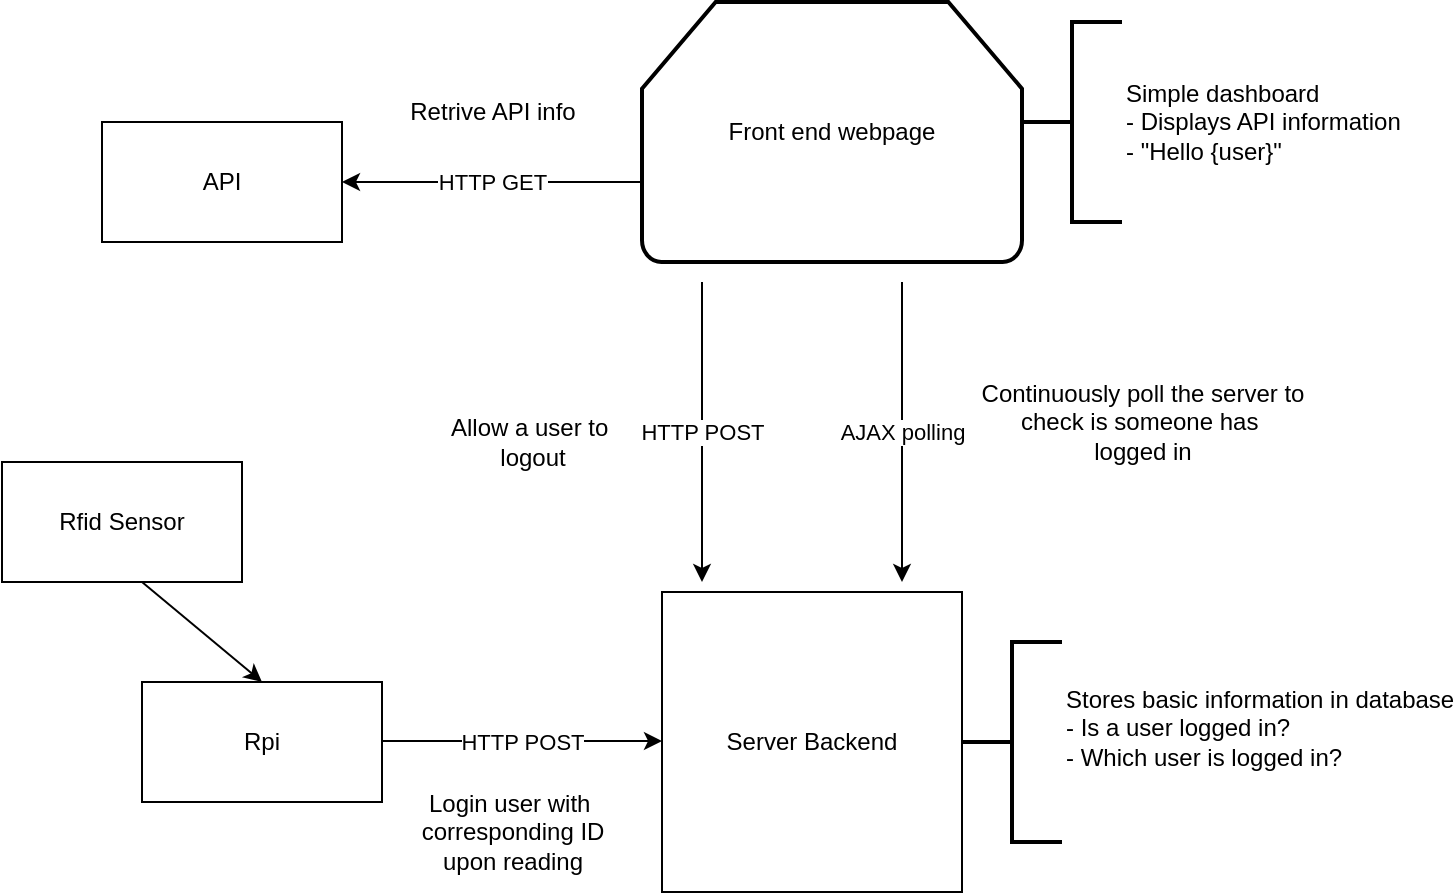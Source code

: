 <mxfile version="24.9.1">
  <diagram id="C5RBs43oDa-KdzZeNtuy" name="Page-1">
    <mxGraphModel dx="1283" dy="813" grid="1" gridSize="10" guides="1" tooltips="1" connect="1" arrows="1" fold="1" page="1" pageScale="1" pageWidth="827" pageHeight="1169" math="0" shadow="0">
      <root>
        <mxCell id="WIyWlLk6GJQsqaUBKTNV-0" />
        <mxCell id="WIyWlLk6GJQsqaUBKTNV-1" parent="WIyWlLk6GJQsqaUBKTNV-0" />
        <mxCell id="u4KE8Jvv8q2F0WXr2pOy-0" value="Rpi" style="rounded=0;whiteSpace=wrap;html=1;" vertex="1" parent="WIyWlLk6GJQsqaUBKTNV-1">
          <mxGeometry x="140" y="520" width="120" height="60" as="geometry" />
        </mxCell>
        <mxCell id="u4KE8Jvv8q2F0WXr2pOy-1" value="HTTP POST" style="endArrow=classic;html=1;rounded=0;" edge="1" parent="WIyWlLk6GJQsqaUBKTNV-1">
          <mxGeometry width="50" height="50" relative="1" as="geometry">
            <mxPoint x="260" y="549.5" as="sourcePoint" />
            <mxPoint x="400" y="549.5" as="targetPoint" />
          </mxGeometry>
        </mxCell>
        <mxCell id="u4KE8Jvv8q2F0WXr2pOy-3" value="Server Backend" style="whiteSpace=wrap;html=1;aspect=fixed;" vertex="1" parent="WIyWlLk6GJQsqaUBKTNV-1">
          <mxGeometry x="400" y="475" width="150" height="150" as="geometry" />
        </mxCell>
        <mxCell id="u4KE8Jvv8q2F0WXr2pOy-5" value="Rfid Sensor" style="rounded=0;whiteSpace=wrap;html=1;" vertex="1" parent="WIyWlLk6GJQsqaUBKTNV-1">
          <mxGeometry x="70" y="410" width="120" height="60" as="geometry" />
        </mxCell>
        <mxCell id="u4KE8Jvv8q2F0WXr2pOy-8" value="" style="endArrow=classic;html=1;rounded=0;entryX=0.5;entryY=0;entryDx=0;entryDy=0;" edge="1" parent="WIyWlLk6GJQsqaUBKTNV-1" target="u4KE8Jvv8q2F0WXr2pOy-0">
          <mxGeometry width="50" height="50" relative="1" as="geometry">
            <mxPoint x="140" y="470" as="sourcePoint" />
            <mxPoint x="150" y="580" as="targetPoint" />
          </mxGeometry>
        </mxCell>
        <mxCell id="u4KE8Jvv8q2F0WXr2pOy-9" value="Stores basic information in database&lt;div&gt;- Is a user logged in?&lt;/div&gt;&lt;div&gt;- Which user is logged in?&lt;/div&gt;&lt;div&gt;&lt;br&gt;&lt;/div&gt;" style="strokeWidth=2;html=1;shape=mxgraph.flowchart.annotation_2;align=left;labelPosition=right;pointerEvents=1;" vertex="1" parent="WIyWlLk6GJQsqaUBKTNV-1">
          <mxGeometry x="550" y="500" width="50" height="100" as="geometry" />
        </mxCell>
        <mxCell id="u4KE8Jvv8q2F0WXr2pOy-11" value="Front end webpage" style="strokeWidth=2;html=1;shape=mxgraph.flowchart.loop_limit;whiteSpace=wrap;" vertex="1" parent="WIyWlLk6GJQsqaUBKTNV-1">
          <mxGeometry x="390" y="180" width="190" height="130" as="geometry" />
        </mxCell>
        <mxCell id="u4KE8Jvv8q2F0WXr2pOy-12" value="API" style="rounded=0;whiteSpace=wrap;html=1;" vertex="1" parent="WIyWlLk6GJQsqaUBKTNV-1">
          <mxGeometry x="120" y="240" width="120" height="60" as="geometry" />
        </mxCell>
        <mxCell id="u4KE8Jvv8q2F0WXr2pOy-15" value="HTTP GET" style="endArrow=classic;html=1;rounded=0;" edge="1" parent="WIyWlLk6GJQsqaUBKTNV-1">
          <mxGeometry width="50" height="50" relative="1" as="geometry">
            <mxPoint x="390" y="270" as="sourcePoint" />
            <mxPoint x="240" y="270" as="targetPoint" />
          </mxGeometry>
        </mxCell>
        <mxCell id="u4KE8Jvv8q2F0WXr2pOy-17" value="Login user with&amp;nbsp;&lt;div&gt;corresponding ID&lt;/div&gt;&lt;div&gt;upon reading&lt;/div&gt;" style="text;html=1;align=center;verticalAlign=middle;resizable=0;points=[];autosize=1;strokeColor=none;fillColor=none;" vertex="1" parent="WIyWlLk6GJQsqaUBKTNV-1">
          <mxGeometry x="270" y="565" width="110" height="60" as="geometry" />
        </mxCell>
        <mxCell id="u4KE8Jvv8q2F0WXr2pOy-18" value="HTTP POST" style="endArrow=classic;html=1;rounded=0;" edge="1" parent="WIyWlLk6GJQsqaUBKTNV-1">
          <mxGeometry width="50" height="50" relative="1" as="geometry">
            <mxPoint x="420" y="320" as="sourcePoint" />
            <mxPoint x="420" y="470" as="targetPoint" />
          </mxGeometry>
        </mxCell>
        <mxCell id="u4KE8Jvv8q2F0WXr2pOy-20" value="Allow a user to&amp;nbsp;&lt;div&gt;logout&lt;/div&gt;" style="text;html=1;align=center;verticalAlign=middle;resizable=0;points=[];autosize=1;strokeColor=none;fillColor=none;" vertex="1" parent="WIyWlLk6GJQsqaUBKTNV-1">
          <mxGeometry x="280" y="380" width="110" height="40" as="geometry" />
        </mxCell>
        <mxCell id="u4KE8Jvv8q2F0WXr2pOy-22" value="AJAX polling" style="endArrow=classic;html=1;rounded=0;" edge="1" parent="WIyWlLk6GJQsqaUBKTNV-1">
          <mxGeometry width="50" height="50" relative="1" as="geometry">
            <mxPoint x="520" y="320" as="sourcePoint" />
            <mxPoint x="520" y="470" as="targetPoint" />
          </mxGeometry>
        </mxCell>
        <mxCell id="u4KE8Jvv8q2F0WXr2pOy-23" value="Continuously poll the server to&lt;div&gt;check is someone has&amp;nbsp;&lt;/div&gt;&lt;div&gt;logged in&lt;/div&gt;" style="text;html=1;align=center;verticalAlign=middle;resizable=0;points=[];autosize=1;strokeColor=none;fillColor=none;" vertex="1" parent="WIyWlLk6GJQsqaUBKTNV-1">
          <mxGeometry x="550" y="360" width="180" height="60" as="geometry" />
        </mxCell>
        <mxCell id="u4KE8Jvv8q2F0WXr2pOy-24" value="&lt;div&gt;Simple dashboard&lt;/div&gt;&lt;div&gt;- Displays API information&lt;/div&gt;&lt;div&gt;- &quot;Hello {user}&quot;&lt;/div&gt;" style="strokeWidth=2;html=1;shape=mxgraph.flowchart.annotation_2;align=left;labelPosition=right;pointerEvents=1;" vertex="1" parent="WIyWlLk6GJQsqaUBKTNV-1">
          <mxGeometry x="580" y="190" width="50" height="100" as="geometry" />
        </mxCell>
        <mxCell id="u4KE8Jvv8q2F0WXr2pOy-25" value="Retrive API info" style="text;html=1;align=center;verticalAlign=middle;resizable=0;points=[];autosize=1;strokeColor=none;fillColor=none;" vertex="1" parent="WIyWlLk6GJQsqaUBKTNV-1">
          <mxGeometry x="260" y="220" width="110" height="30" as="geometry" />
        </mxCell>
      </root>
    </mxGraphModel>
  </diagram>
</mxfile>
